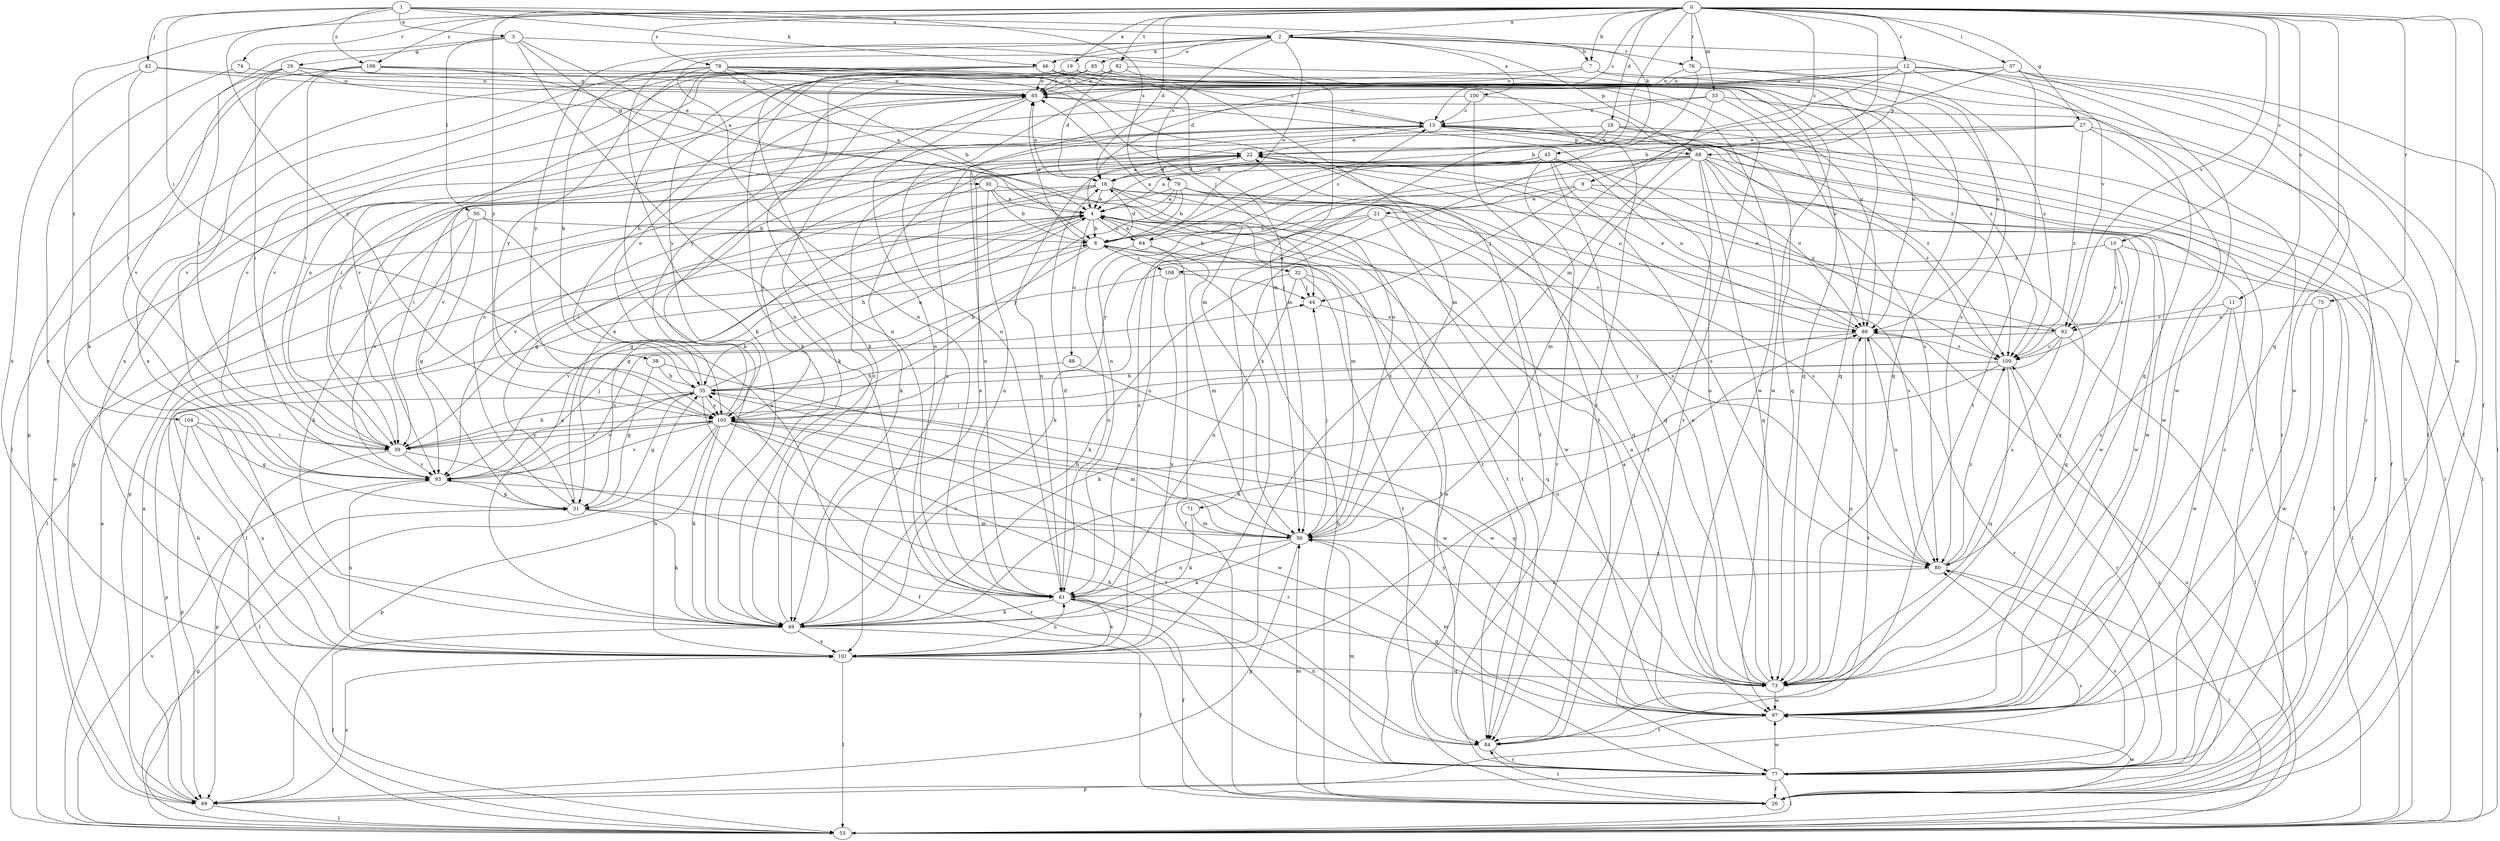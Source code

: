 strict digraph  {
0;
1;
2;
3;
4;
7;
8;
9;
10;
11;
12;
13;
16;
18;
19;
21;
22;
26;
27;
29;
30;
31;
32;
35;
37;
38;
39;
42;
44;
45;
46;
49;
50;
53;
55;
56;
61;
64;
65;
68;
69;
71;
73;
74;
75;
76;
77;
78;
79;
80;
82;
84;
85;
88;
89;
92;
93;
97;
100;
101;
104;
105;
106;
108;
109;
0 -> 2  [label=a];
0 -> 7  [label=b];
0 -> 9  [label=c];
0 -> 10  [label=c];
0 -> 11  [label=c];
0 -> 12  [label=c];
0 -> 13  [label=c];
0 -> 16  [label=d];
0 -> 18  [label=d];
0 -> 19  [label=e];
0 -> 26  [label=f];
0 -> 27  [label=g];
0 -> 37  [label=i];
0 -> 55  [label=m];
0 -> 56  [label=m];
0 -> 71  [label=q];
0 -> 73  [label=q];
0 -> 74  [label=r];
0 -> 75  [label=r];
0 -> 76  [label=r];
0 -> 78  [label=s];
0 -> 82  [label=t];
0 -> 92  [label=v];
0 -> 97  [label=w];
0 -> 104  [label=y];
0 -> 105  [label=y];
0 -> 106  [label=z];
1 -> 2  [label=a];
1 -> 3  [label=a];
1 -> 38  [label=i];
1 -> 42  [label=j];
1 -> 45  [label=k];
1 -> 46  [label=k];
1 -> 79  [label=s];
1 -> 105  [label=y];
1 -> 106  [label=z];
2 -> 7  [label=b];
2 -> 46  [label=k];
2 -> 49  [label=k];
2 -> 61  [label=n];
2 -> 64  [label=o];
2 -> 68  [label=p];
2 -> 76  [label=r];
2 -> 79  [label=s];
2 -> 85  [label=u];
2 -> 92  [label=v];
2 -> 100  [label=x];
2 -> 105  [label=y];
3 -> 4  [label=a];
3 -> 29  [label=g];
3 -> 30  [label=g];
3 -> 39  [label=i];
3 -> 50  [label=l];
3 -> 56  [label=m];
3 -> 61  [label=n];
4 -> 8  [label=b];
4 -> 31  [label=g];
4 -> 32  [label=h];
4 -> 35  [label=h];
4 -> 53  [label=l];
4 -> 64  [label=o];
4 -> 84  [label=t];
4 -> 88  [label=u];
7 -> 65  [label=o];
7 -> 77  [label=r];
7 -> 80  [label=s];
7 -> 105  [label=y];
8 -> 18  [label=d];
8 -> 35  [label=h];
8 -> 53  [label=l];
8 -> 65  [label=o];
8 -> 84  [label=t];
8 -> 92  [label=v];
8 -> 108  [label=z];
9 -> 21  [label=e];
9 -> 44  [label=j];
9 -> 61  [label=n];
9 -> 73  [label=q];
9 -> 97  [label=w];
10 -> 53  [label=l];
10 -> 73  [label=q];
10 -> 92  [label=v];
10 -> 108  [label=z];
10 -> 109  [label=z];
11 -> 26  [label=f];
11 -> 80  [label=s];
11 -> 92  [label=v];
11 -> 97  [label=w];
12 -> 8  [label=b];
12 -> 26  [label=f];
12 -> 61  [label=n];
12 -> 65  [label=o];
12 -> 68  [label=p];
12 -> 73  [label=q];
12 -> 97  [label=w];
13 -> 22  [label=e];
13 -> 39  [label=i];
13 -> 68  [label=p];
13 -> 77  [label=r];
13 -> 80  [label=s];
13 -> 93  [label=v];
16 -> 4  [label=a];
16 -> 22  [label=e];
16 -> 26  [label=f];
16 -> 53  [label=l];
16 -> 61  [label=n];
16 -> 109  [label=z];
18 -> 4  [label=a];
18 -> 31  [label=g];
18 -> 53  [label=l];
18 -> 56  [label=m];
18 -> 65  [label=o];
18 -> 69  [label=p];
18 -> 80  [label=s];
18 -> 93  [label=v];
18 -> 97  [label=w];
19 -> 13  [label=c];
19 -> 65  [label=o];
19 -> 89  [label=u];
19 -> 93  [label=v];
19 -> 105  [label=y];
21 -> 8  [label=b];
21 -> 49  [label=k];
21 -> 80  [label=s];
21 -> 84  [label=t];
21 -> 105  [label=y];
22 -> 18  [label=d];
22 -> 39  [label=i];
22 -> 61  [label=n];
22 -> 89  [label=u];
26 -> 8  [label=b];
26 -> 56  [label=m];
26 -> 84  [label=t];
26 -> 97  [label=w];
26 -> 109  [label=z];
27 -> 22  [label=e];
27 -> 53  [label=l];
27 -> 61  [label=n];
27 -> 69  [label=p];
27 -> 97  [label=w];
27 -> 109  [label=z];
29 -> 22  [label=e];
29 -> 39  [label=i];
29 -> 49  [label=k];
29 -> 65  [label=o];
29 -> 89  [label=u];
29 -> 93  [label=v];
30 -> 4  [label=a];
30 -> 8  [label=b];
30 -> 31  [label=g];
30 -> 61  [label=n];
30 -> 84  [label=t];
31 -> 13  [label=c];
31 -> 22  [label=e];
31 -> 49  [label=k];
31 -> 56  [label=m];
32 -> 44  [label=j];
32 -> 49  [label=k];
32 -> 61  [label=n];
32 -> 73  [label=q];
32 -> 84  [label=t];
35 -> 4  [label=a];
35 -> 26  [label=f];
35 -> 31  [label=g];
35 -> 65  [label=o];
35 -> 69  [label=p];
35 -> 73  [label=q];
35 -> 93  [label=v];
35 -> 105  [label=y];
37 -> 8  [label=b];
37 -> 18  [label=d];
37 -> 26  [label=f];
37 -> 53  [label=l];
37 -> 65  [label=o];
37 -> 84  [label=t];
37 -> 97  [label=w];
38 -> 31  [label=g];
38 -> 35  [label=h];
38 -> 97  [label=w];
39 -> 35  [label=h];
39 -> 65  [label=o];
39 -> 69  [label=p];
39 -> 77  [label=r];
39 -> 93  [label=v];
39 -> 105  [label=y];
42 -> 39  [label=i];
42 -> 65  [label=o];
42 -> 97  [label=w];
42 -> 101  [label=x];
44 -> 89  [label=u];
45 -> 4  [label=a];
45 -> 18  [label=d];
45 -> 39  [label=i];
45 -> 73  [label=q];
45 -> 77  [label=r];
45 -> 80  [label=s];
45 -> 89  [label=u];
45 -> 105  [label=y];
45 -> 109  [label=z];
46 -> 53  [label=l];
46 -> 56  [label=m];
46 -> 61  [label=n];
46 -> 65  [label=o];
46 -> 73  [label=q];
46 -> 84  [label=t];
46 -> 93  [label=v];
46 -> 101  [label=x];
46 -> 109  [label=z];
49 -> 4  [label=a];
49 -> 13  [label=c];
49 -> 22  [label=e];
49 -> 26  [label=f];
49 -> 53  [label=l];
49 -> 101  [label=x];
50 -> 8  [label=b];
50 -> 31  [label=g];
50 -> 49  [label=k];
50 -> 61  [label=n];
50 -> 93  [label=v];
53 -> 4  [label=a];
53 -> 8  [label=b];
53 -> 13  [label=c];
53 -> 31  [label=g];
53 -> 89  [label=u];
53 -> 93  [label=v];
55 -> 13  [label=c];
55 -> 39  [label=i];
55 -> 77  [label=r];
55 -> 89  [label=u];
55 -> 101  [label=x];
56 -> 35  [label=h];
56 -> 44  [label=j];
56 -> 49  [label=k];
56 -> 61  [label=n];
56 -> 65  [label=o];
56 -> 69  [label=p];
56 -> 80  [label=s];
56 -> 93  [label=v];
61 -> 18  [label=d];
61 -> 26  [label=f];
61 -> 49  [label=k];
61 -> 73  [label=q];
61 -> 101  [label=x];
64 -> 4  [label=a];
64 -> 13  [label=c];
64 -> 26  [label=f];
64 -> 56  [label=m];
64 -> 61  [label=n];
65 -> 13  [label=c];
65 -> 49  [label=k];
65 -> 61  [label=n];
68 -> 4  [label=a];
68 -> 18  [label=d];
68 -> 26  [label=f];
68 -> 49  [label=k];
68 -> 56  [label=m];
68 -> 73  [label=q];
68 -> 84  [label=t];
68 -> 89  [label=u];
68 -> 97  [label=w];
68 -> 101  [label=x];
68 -> 109  [label=z];
69 -> 4  [label=a];
69 -> 22  [label=e];
69 -> 53  [label=l];
69 -> 80  [label=s];
69 -> 101  [label=x];
71 -> 49  [label=k];
71 -> 56  [label=m];
73 -> 4  [label=a];
73 -> 22  [label=e];
73 -> 65  [label=o];
73 -> 89  [label=u];
73 -> 97  [label=w];
74 -> 65  [label=o];
74 -> 101  [label=x];
75 -> 77  [label=r];
75 -> 89  [label=u];
75 -> 97  [label=w];
76 -> 65  [label=o];
76 -> 89  [label=u];
76 -> 101  [label=x];
76 -> 109  [label=z];
77 -> 4  [label=a];
77 -> 13  [label=c];
77 -> 26  [label=f];
77 -> 35  [label=h];
77 -> 53  [label=l];
77 -> 56  [label=m];
77 -> 69  [label=p];
77 -> 80  [label=s];
77 -> 97  [label=w];
78 -> 4  [label=a];
78 -> 8  [label=b];
78 -> 26  [label=f];
78 -> 35  [label=h];
78 -> 44  [label=j];
78 -> 49  [label=k];
78 -> 65  [label=o];
78 -> 77  [label=r];
78 -> 101  [label=x];
78 -> 105  [label=y];
79 -> 4  [label=a];
79 -> 8  [label=b];
79 -> 39  [label=i];
79 -> 73  [label=q];
79 -> 80  [label=s];
79 -> 97  [label=w];
79 -> 105  [label=y];
80 -> 53  [label=l];
80 -> 61  [label=n];
80 -> 89  [label=u];
80 -> 109  [label=z];
82 -> 18  [label=d];
82 -> 35  [label=h];
82 -> 49  [label=k];
82 -> 56  [label=m];
82 -> 65  [label=o];
82 -> 73  [label=q];
84 -> 61  [label=n];
84 -> 77  [label=r];
85 -> 49  [label=k];
85 -> 65  [label=o];
85 -> 73  [label=q];
85 -> 93  [label=v];
85 -> 97  [label=w];
88 -> 35  [label=h];
88 -> 97  [label=w];
89 -> 22  [label=e];
89 -> 49  [label=k];
89 -> 77  [label=r];
89 -> 84  [label=t];
89 -> 109  [label=z];
92 -> 22  [label=e];
92 -> 53  [label=l];
92 -> 80  [label=s];
92 -> 93  [label=v];
92 -> 105  [label=y];
92 -> 109  [label=z];
93 -> 31  [label=g];
93 -> 44  [label=j];
93 -> 101  [label=x];
97 -> 4  [label=a];
97 -> 56  [label=m];
97 -> 84  [label=t];
97 -> 105  [label=y];
100 -> 13  [label=c];
100 -> 73  [label=q];
100 -> 84  [label=t];
100 -> 101  [label=x];
101 -> 35  [label=h];
101 -> 53  [label=l];
101 -> 61  [label=n];
101 -> 73  [label=q];
101 -> 89  [label=u];
104 -> 31  [label=g];
104 -> 39  [label=i];
104 -> 69  [label=p];
104 -> 101  [label=x];
105 -> 39  [label=i];
105 -> 49  [label=k];
105 -> 53  [label=l];
105 -> 56  [label=m];
105 -> 65  [label=o];
105 -> 69  [label=p];
105 -> 77  [label=r];
105 -> 84  [label=t];
105 -> 93  [label=v];
105 -> 97  [label=w];
106 -> 39  [label=i];
106 -> 56  [label=m];
106 -> 65  [label=o];
106 -> 69  [label=p];
106 -> 93  [label=v];
106 -> 109  [label=z];
108 -> 44  [label=j];
108 -> 93  [label=v];
108 -> 101  [label=x];
109 -> 35  [label=h];
109 -> 39  [label=i];
109 -> 49  [label=k];
109 -> 73  [label=q];
109 -> 77  [label=r];
}

